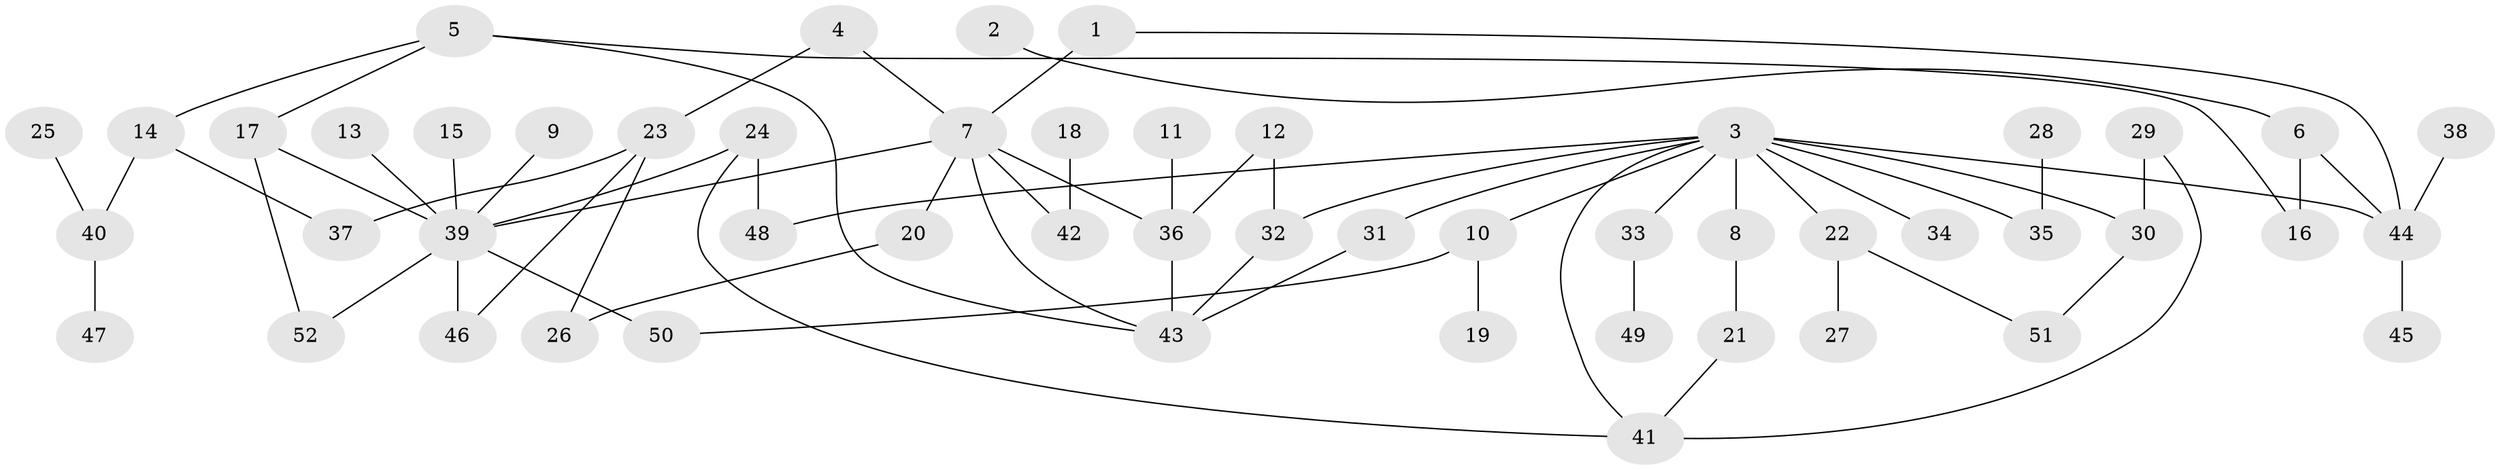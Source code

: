 // original degree distribution, {10: 0.009708737864077669, 4: 0.08737864077669903, 3: 0.20388349514563106, 6: 0.019417475728155338, 1: 0.3592233009708738, 2: 0.2815533980582524, 7: 0.019417475728155338, 5: 0.019417475728155338}
// Generated by graph-tools (version 1.1) at 2025/25/03/09/25 03:25:33]
// undirected, 52 vertices, 67 edges
graph export_dot {
graph [start="1"]
  node [color=gray90,style=filled];
  1;
  2;
  3;
  4;
  5;
  6;
  7;
  8;
  9;
  10;
  11;
  12;
  13;
  14;
  15;
  16;
  17;
  18;
  19;
  20;
  21;
  22;
  23;
  24;
  25;
  26;
  27;
  28;
  29;
  30;
  31;
  32;
  33;
  34;
  35;
  36;
  37;
  38;
  39;
  40;
  41;
  42;
  43;
  44;
  45;
  46;
  47;
  48;
  49;
  50;
  51;
  52;
  1 -- 7 [weight=2.0];
  1 -- 44 [weight=1.0];
  2 -- 6 [weight=1.0];
  3 -- 8 [weight=1.0];
  3 -- 10 [weight=1.0];
  3 -- 22 [weight=1.0];
  3 -- 30 [weight=1.0];
  3 -- 31 [weight=1.0];
  3 -- 32 [weight=1.0];
  3 -- 33 [weight=1.0];
  3 -- 34 [weight=1.0];
  3 -- 35 [weight=2.0];
  3 -- 41 [weight=1.0];
  3 -- 44 [weight=1.0];
  3 -- 48 [weight=1.0];
  4 -- 7 [weight=1.0];
  4 -- 23 [weight=1.0];
  5 -- 14 [weight=1.0];
  5 -- 16 [weight=1.0];
  5 -- 17 [weight=1.0];
  5 -- 43 [weight=1.0];
  6 -- 16 [weight=1.0];
  6 -- 44 [weight=1.0];
  7 -- 20 [weight=1.0];
  7 -- 36 [weight=1.0];
  7 -- 39 [weight=1.0];
  7 -- 42 [weight=1.0];
  7 -- 43 [weight=1.0];
  8 -- 21 [weight=1.0];
  9 -- 39 [weight=1.0];
  10 -- 19 [weight=1.0];
  10 -- 50 [weight=1.0];
  11 -- 36 [weight=1.0];
  12 -- 32 [weight=1.0];
  12 -- 36 [weight=1.0];
  13 -- 39 [weight=1.0];
  14 -- 37 [weight=1.0];
  14 -- 40 [weight=1.0];
  15 -- 39 [weight=1.0];
  17 -- 39 [weight=1.0];
  17 -- 52 [weight=1.0];
  18 -- 42 [weight=1.0];
  20 -- 26 [weight=1.0];
  21 -- 41 [weight=1.0];
  22 -- 27 [weight=1.0];
  22 -- 51 [weight=1.0];
  23 -- 26 [weight=1.0];
  23 -- 37 [weight=1.0];
  23 -- 46 [weight=1.0];
  24 -- 39 [weight=1.0];
  24 -- 41 [weight=1.0];
  24 -- 48 [weight=1.0];
  25 -- 40 [weight=1.0];
  28 -- 35 [weight=1.0];
  29 -- 30 [weight=1.0];
  29 -- 41 [weight=1.0];
  30 -- 51 [weight=1.0];
  31 -- 43 [weight=1.0];
  32 -- 43 [weight=1.0];
  33 -- 49 [weight=1.0];
  36 -- 43 [weight=1.0];
  38 -- 44 [weight=1.0];
  39 -- 46 [weight=1.0];
  39 -- 50 [weight=1.0];
  39 -- 52 [weight=1.0];
  40 -- 47 [weight=1.0];
  44 -- 45 [weight=1.0];
}
